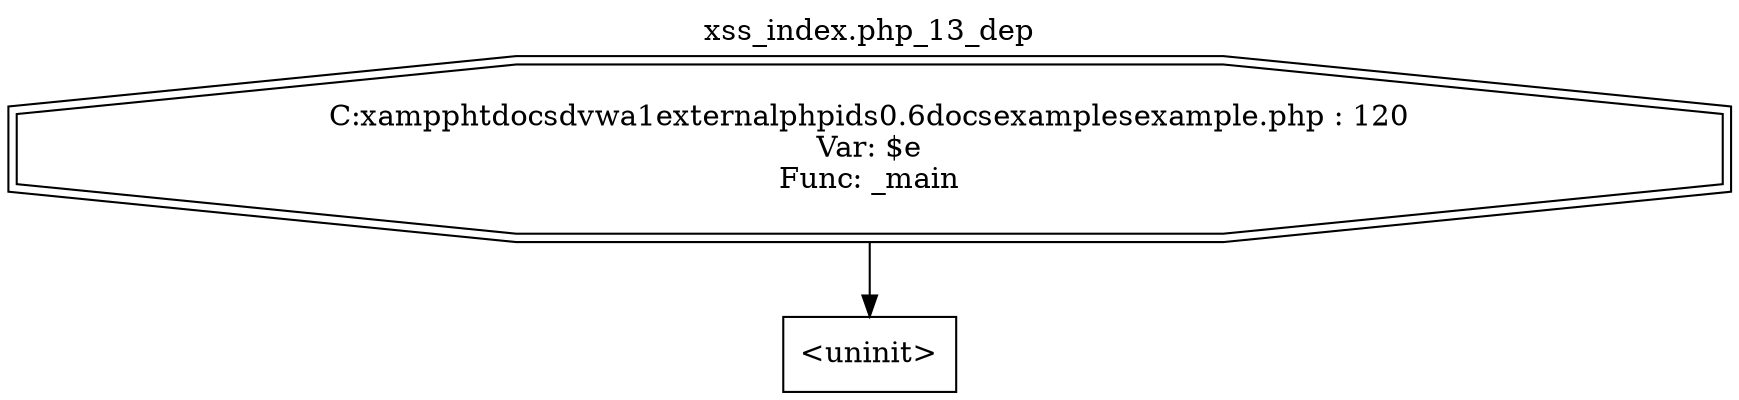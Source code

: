 digraph cfg {
  label="xss_index.php_13_dep";
  labelloc=t;
  n1 [shape=doubleoctagon, label="C:\xampp\htdocs\dvwa1\external\phpids\0.6\docs\examples\example.php : 120\nVar: $e\nFunc: _main\n"];
  n2 [shape=box, label="<uninit>"];
  n1 -> n2;
}
